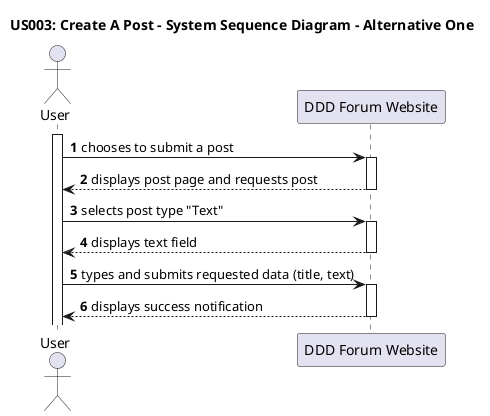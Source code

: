 @startuml us003-SSD

title US003: Create A Post - System Sequence Diagram - Alternative One

autonumber

actor "User" as User
participant "DDD Forum Website" as DDDForumWebsite

activate User

    User -> DDDForumWebsite: chooses to submit a post
    activate DDDForumWebsite
        DDDForumWebsite --> User: displays post page and requests post
    deactivate DDDForumWebsite

    User -> DDDForumWebsite: selects post type "Text"
    activate DDDForumWebsite
        DDDForumWebsite --> User: displays text field 
    deactivate DDDForumWebsite

    User -> DDDForumWebsite: types and submits requested data (title, text)
    activate DDDForumWebsite
        DDDForumWebsite --> User: displays success notification
    deactivate DDDForumWebsite

@enduml